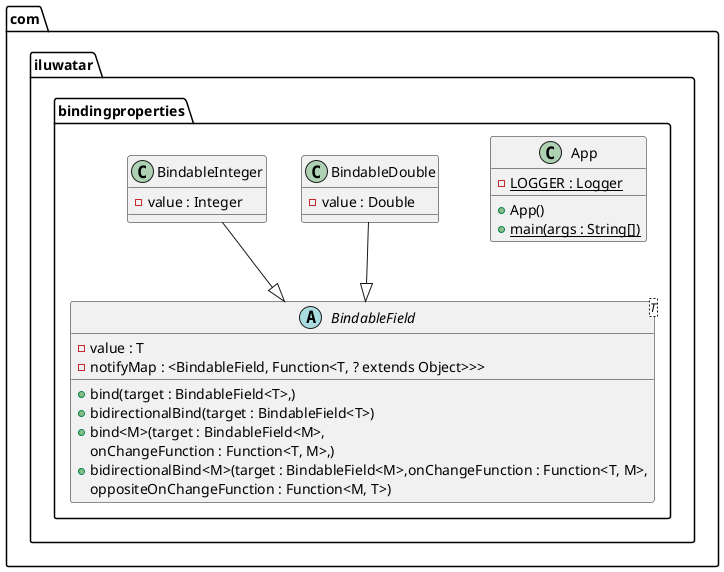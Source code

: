 @startuml
package com.iluwatar.bindingproperties {
  class App {
    - LOGGER : Logger {static}
    + App()
    + main(args : String[]) {static}
  }
  abstract class BindableField<T> {
    - value : T
    - notifyMap : <BindableField, Function<T, ? extends Object>>>
    + bind(target : BindableField<T>,)
    + bidirectionalBind(target : BindableField<T>)
    + bind<M>(target : BindableField<M>,
    onChangeFunction : Function<T, M>,)
    + bidirectionalBind<M>(target : BindableField<M>,onChangeFunction : Function<T, M>,
    oppositeOnChangeFunction : Function<M, T>)
  }

  class BindableDouble{
    - value : Double
  }

  class BindableInteger{
    - value : Integer
  }

}

BindableDouble --|> BindableField
BindableInteger  --|> BindableField
@enduml